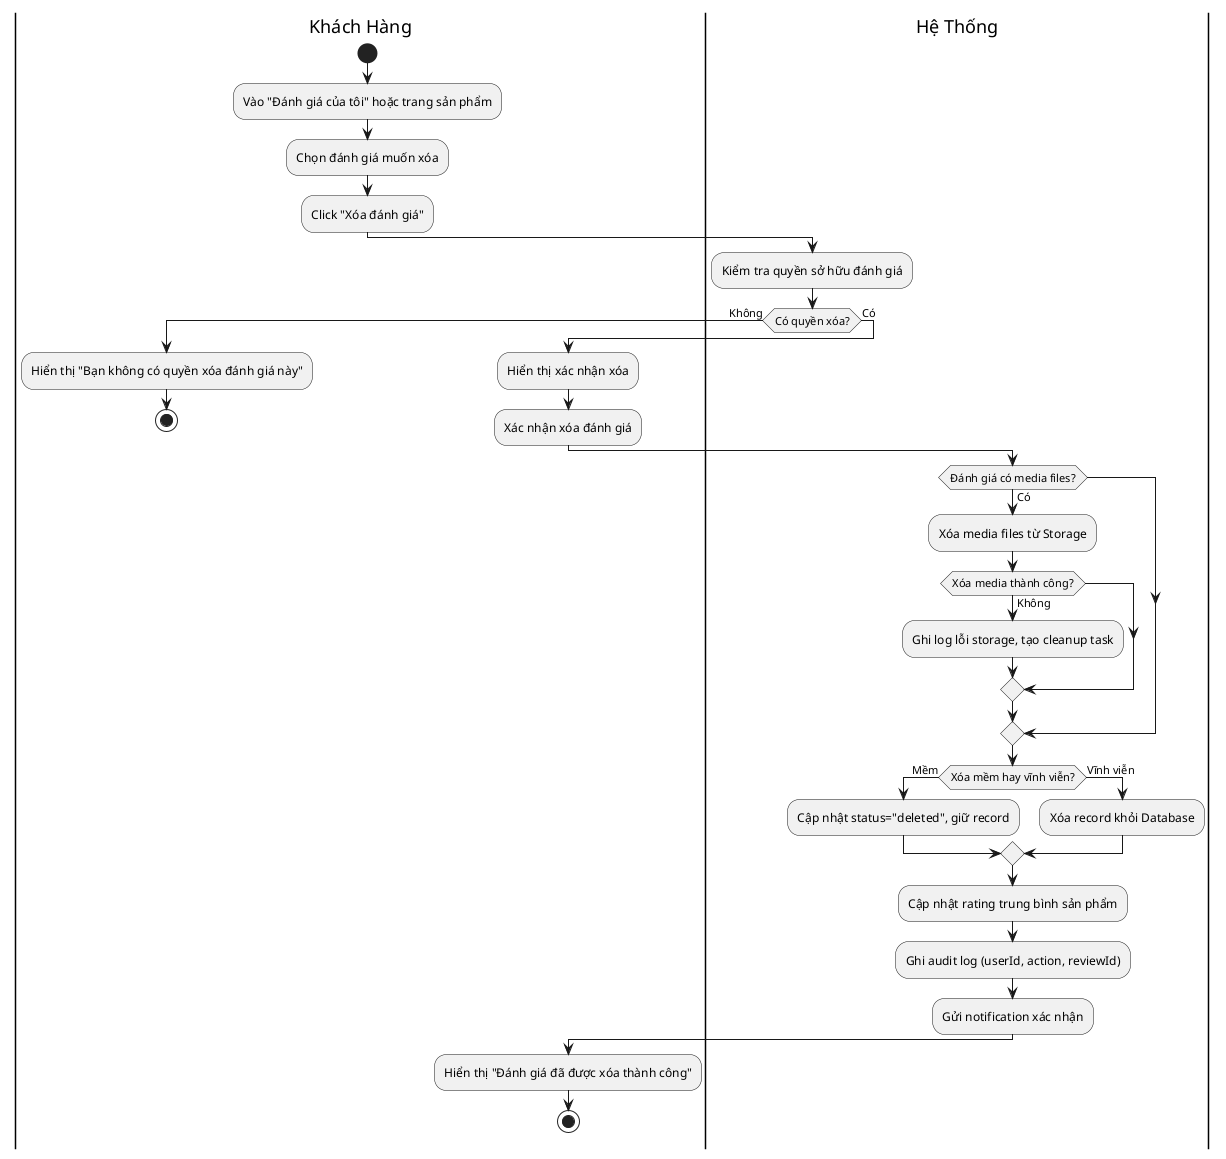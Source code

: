 @startuml xoa-danh-gia-binh-luan
|Khách Hàng|
start
:Vào "Đánh giá của tôi" hoặc trang sản phẩm;
:Chọn đánh giá muốn xóa;
:Click "Xóa đánh giá";
|Hệ Thống|
:Kiểm tra quyền sở hữu đánh giá;
if (Có quyền xóa?) then (Không)
  |Khách Hàng|
  :Hiển thị "Bạn không có quyền xóa đánh giá này";
  stop
else (Có)
  :Hiển thị xác nhận xóa;
  |Khách Hàng|
  :Xác nhận xóa đánh giá;
  |Hệ Thống|
  if (Đánh giá có media files?) then (Có)
    :Xóa media files từ Storage;
    if (Xóa media thành công?) then (Không)
      :Ghi log lỗi storage, tạo cleanup task;
    endif
  endif
  if (Xóa mềm hay vĩnh viễn?) then (Mềm)
    :Cập nhật status="deleted", giữ record;
  else (Vĩnh viễn)
    :Xóa record khỏi Database;
  endif
  :Cập nhật rating trung bình sản phẩm;
  :Ghi audit log (userId, action, reviewId);
  :Gửi notification xác nhận;
  |Khách Hàng|
  :Hiển thị "Đánh giá đã được xóa thành công";
  stop
endif
@enduml